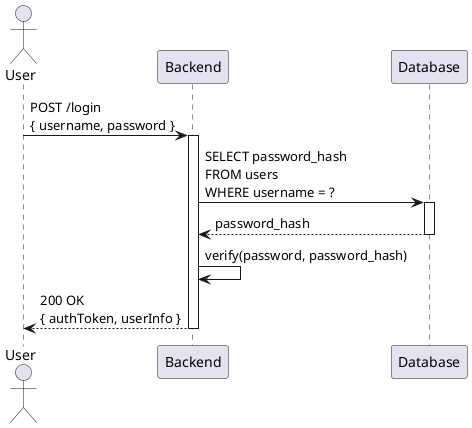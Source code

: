 @startuml
actor User
participant Backend
participant Database

User -> Backend : POST /login\n{ username, password }
activate Backend

Backend -> Database : SELECT password_hash\nFROM users\nWHERE username = ?
activate Database
Database --> Backend : password_hash
deactivate Database

Backend -> Backend : verify(password, password_hash)

Backend --> User : 200 OK\n{ authToken, userInfo }
deactivate Backend
@enduml

